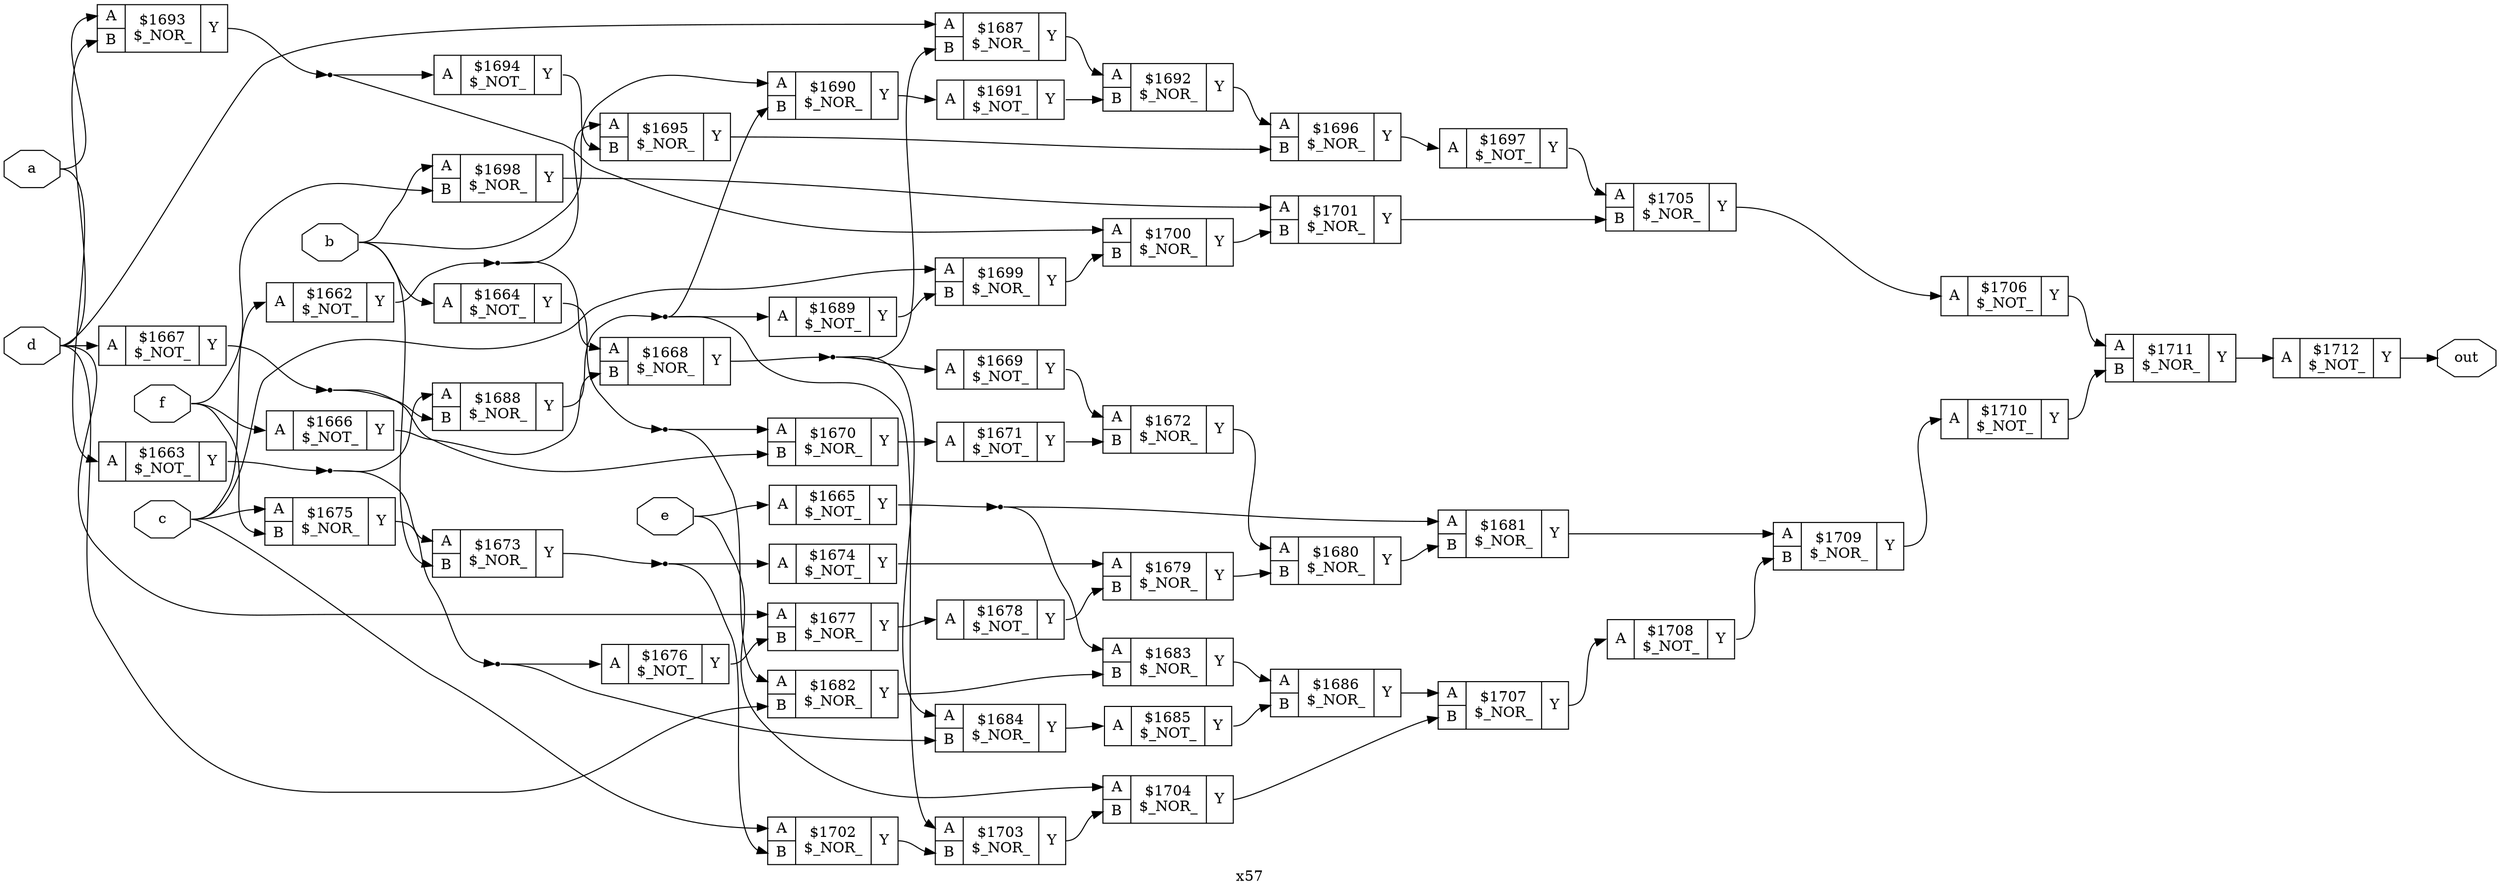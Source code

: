 digraph "x57" {
label="x57";
rankdir="LR";
remincross=true;
n51 [ shape=octagon, label="a", color="black", fontcolor="black" ];
n52 [ shape=octagon, label="b", color="black", fontcolor="black" ];
n53 [ shape=octagon, label="c", color="black", fontcolor="black" ];
n54 [ shape=octagon, label="d", color="black", fontcolor="black" ];
n55 [ shape=octagon, label="e", color="black", fontcolor="black" ];
n56 [ shape=octagon, label="f", color="black", fontcolor="black" ];
n57 [ shape=octagon, label="out", color="black", fontcolor="black" ];
c60 [ shape=record, label="{{<p58> A}|$1662\n$_NOT_|{<p59> Y}}" ];
c61 [ shape=record, label="{{<p58> A}|$1663\n$_NOT_|{<p59> Y}}" ];
c62 [ shape=record, label="{{<p58> A}|$1664\n$_NOT_|{<p59> Y}}" ];
c63 [ shape=record, label="{{<p58> A}|$1665\n$_NOT_|{<p59> Y}}" ];
c64 [ shape=record, label="{{<p58> A}|$1666\n$_NOT_|{<p59> Y}}" ];
c65 [ shape=record, label="{{<p58> A}|$1667\n$_NOT_|{<p59> Y}}" ];
c67 [ shape=record, label="{{<p58> A|<p66> B}|$1668\n$_NOR_|{<p59> Y}}" ];
c68 [ shape=record, label="{{<p58> A}|$1669\n$_NOT_|{<p59> Y}}" ];
c69 [ shape=record, label="{{<p58> A|<p66> B}|$1670\n$_NOR_|{<p59> Y}}" ];
c70 [ shape=record, label="{{<p58> A}|$1671\n$_NOT_|{<p59> Y}}" ];
c71 [ shape=record, label="{{<p58> A|<p66> B}|$1672\n$_NOR_|{<p59> Y}}" ];
c72 [ shape=record, label="{{<p58> A|<p66> B}|$1673\n$_NOR_|{<p59> Y}}" ];
c73 [ shape=record, label="{{<p58> A}|$1674\n$_NOT_|{<p59> Y}}" ];
c74 [ shape=record, label="{{<p58> A|<p66> B}|$1675\n$_NOR_|{<p59> Y}}" ];
c75 [ shape=record, label="{{<p58> A}|$1676\n$_NOT_|{<p59> Y}}" ];
c76 [ shape=record, label="{{<p58> A|<p66> B}|$1677\n$_NOR_|{<p59> Y}}" ];
c77 [ shape=record, label="{{<p58> A}|$1678\n$_NOT_|{<p59> Y}}" ];
c78 [ shape=record, label="{{<p58> A|<p66> B}|$1679\n$_NOR_|{<p59> Y}}" ];
c79 [ shape=record, label="{{<p58> A|<p66> B}|$1680\n$_NOR_|{<p59> Y}}" ];
c80 [ shape=record, label="{{<p58> A|<p66> B}|$1681\n$_NOR_|{<p59> Y}}" ];
c81 [ shape=record, label="{{<p58> A|<p66> B}|$1682\n$_NOR_|{<p59> Y}}" ];
c82 [ shape=record, label="{{<p58> A|<p66> B}|$1683\n$_NOR_|{<p59> Y}}" ];
c83 [ shape=record, label="{{<p58> A|<p66> B}|$1684\n$_NOR_|{<p59> Y}}" ];
c84 [ shape=record, label="{{<p58> A}|$1685\n$_NOT_|{<p59> Y}}" ];
c85 [ shape=record, label="{{<p58> A|<p66> B}|$1686\n$_NOR_|{<p59> Y}}" ];
c86 [ shape=record, label="{{<p58> A|<p66> B}|$1687\n$_NOR_|{<p59> Y}}" ];
c87 [ shape=record, label="{{<p58> A|<p66> B}|$1688\n$_NOR_|{<p59> Y}}" ];
c88 [ shape=record, label="{{<p58> A}|$1689\n$_NOT_|{<p59> Y}}" ];
c89 [ shape=record, label="{{<p58> A|<p66> B}|$1690\n$_NOR_|{<p59> Y}}" ];
c90 [ shape=record, label="{{<p58> A}|$1691\n$_NOT_|{<p59> Y}}" ];
c91 [ shape=record, label="{{<p58> A|<p66> B}|$1692\n$_NOR_|{<p59> Y}}" ];
c92 [ shape=record, label="{{<p58> A|<p66> B}|$1693\n$_NOR_|{<p59> Y}}" ];
c93 [ shape=record, label="{{<p58> A}|$1694\n$_NOT_|{<p59> Y}}" ];
c94 [ shape=record, label="{{<p58> A|<p66> B}|$1695\n$_NOR_|{<p59> Y}}" ];
c95 [ shape=record, label="{{<p58> A|<p66> B}|$1696\n$_NOR_|{<p59> Y}}" ];
c96 [ shape=record, label="{{<p58> A}|$1697\n$_NOT_|{<p59> Y}}" ];
c97 [ shape=record, label="{{<p58> A|<p66> B}|$1698\n$_NOR_|{<p59> Y}}" ];
c98 [ shape=record, label="{{<p58> A|<p66> B}|$1699\n$_NOR_|{<p59> Y}}" ];
c99 [ shape=record, label="{{<p58> A|<p66> B}|$1700\n$_NOR_|{<p59> Y}}" ];
c100 [ shape=record, label="{{<p58> A|<p66> B}|$1701\n$_NOR_|{<p59> Y}}" ];
c101 [ shape=record, label="{{<p58> A|<p66> B}|$1702\n$_NOR_|{<p59> Y}}" ];
c102 [ shape=record, label="{{<p58> A|<p66> B}|$1703\n$_NOR_|{<p59> Y}}" ];
c103 [ shape=record, label="{{<p58> A|<p66> B}|$1704\n$_NOR_|{<p59> Y}}" ];
c104 [ shape=record, label="{{<p58> A|<p66> B}|$1705\n$_NOR_|{<p59> Y}}" ];
c105 [ shape=record, label="{{<p58> A}|$1706\n$_NOT_|{<p59> Y}}" ];
c106 [ shape=record, label="{{<p58> A|<p66> B}|$1707\n$_NOR_|{<p59> Y}}" ];
c107 [ shape=record, label="{{<p58> A}|$1708\n$_NOT_|{<p59> Y}}" ];
c108 [ shape=record, label="{{<p58> A|<p66> B}|$1709\n$_NOR_|{<p59> Y}}" ];
c109 [ shape=record, label="{{<p58> A}|$1710\n$_NOT_|{<p59> Y}}" ];
c110 [ shape=record, label="{{<p58> A|<p66> B}|$1711\n$_NOR_|{<p59> Y}}" ];
c111 [ shape=record, label="{{<p58> A}|$1712\n$_NOT_|{<p59> Y}}" ];
n1 [ shape=point ];
c62:p59:e -> n1:w [color="black", label=""];
n1:e -> c69:p58:w [color="black", label=""];
n1:e -> c81:p58:w [color="black", label=""];
n10 [ shape=point ];
c72:p59:e -> n10:w [color="black", label=""];
n10:e -> c101:p66:w [color="black", label=""];
n10:e -> c73:p58:w [color="black", label=""];
c73:p59:e -> c78:p58:w [color="black", label=""];
n12 [ shape=point ];
c74:p59:e -> n12:w [color="black", label=""];
n12:e -> c75:p58:w [color="black", label=""];
n12:e -> c83:p66:w [color="black", label=""];
c75:p59:e -> c76:p66:w [color="black", label=""];
c76:p59:e -> c77:p58:w [color="black", label=""];
c77:p59:e -> c78:p66:w [color="black", label=""];
c78:p59:e -> c79:p66:w [color="black", label=""];
c79:p59:e -> c80:p66:w [color="black", label=""];
c80:p59:e -> c108:p58:w [color="black", label=""];
c81:p59:e -> c82:p66:w [color="black", label=""];
n2 [ shape=point ];
c63:p59:e -> n2:w [color="black", label=""];
n2:e -> c80:p58:w [color="black", label=""];
n2:e -> c82:p58:w [color="black", label=""];
c82:p59:e -> c85:p58:w [color="black", label=""];
c83:p59:e -> c84:p58:w [color="black", label=""];
c84:p59:e -> c85:p66:w [color="black", label=""];
c85:p59:e -> c106:p58:w [color="black", label=""];
c86:p59:e -> c91:p58:w [color="black", label=""];
n25 [ shape=point ];
c87:p59:e -> n25:w [color="black", label=""];
n25:e -> c102:p58:w [color="black", label=""];
n25:e -> c88:p58:w [color="black", label=""];
n25:e -> c89:p66:w [color="black", label=""];
c88:p59:e -> c98:p66:w [color="black", label=""];
c89:p59:e -> c90:p58:w [color="black", label=""];
c90:p59:e -> c91:p66:w [color="black", label=""];
c91:p59:e -> c95:p58:w [color="black", label=""];
c64:p59:e -> c67:p66:w [color="black", label=""];
n30 [ shape=point ];
c92:p59:e -> n30:w [color="black", label=""];
n30:e -> c93:p58:w [color="black", label=""];
n30:e -> c99:p58:w [color="black", label=""];
c93:p59:e -> c94:p66:w [color="black", label=""];
c94:p59:e -> c95:p66:w [color="black", label=""];
c95:p59:e -> c96:p58:w [color="black", label=""];
c96:p59:e -> c104:p58:w [color="black", label=""];
c97:p59:e -> c100:p58:w [color="black", label=""];
c98:p59:e -> c99:p66:w [color="black", label=""];
c99:p59:e -> c100:p66:w [color="black", label=""];
c100:p59:e -> c104:p66:w [color="black", label=""];
c101:p59:e -> c102:p66:w [color="black", label=""];
n4 [ shape=point ];
c65:p59:e -> n4:w [color="black", label=""];
n4:e -> c69:p66:w [color="black", label=""];
n4:e -> c87:p66:w [color="black", label=""];
c102:p59:e -> c103:p66:w [color="black", label=""];
c103:p59:e -> c106:p66:w [color="black", label=""];
c104:p59:e -> c105:p58:w [color="black", label=""];
c105:p59:e -> c110:p58:w [color="black", label=""];
c106:p59:e -> c107:p58:w [color="black", label=""];
c107:p59:e -> c108:p66:w [color="black", label=""];
c108:p59:e -> c109:p58:w [color="black", label=""];
c109:p59:e -> c110:p66:w [color="black", label=""];
c110:p59:e -> c111:p58:w [color="black", label=""];
n49 [ shape=point ];
c60:p59:e -> n49:w [color="black", label=""];
n49:e -> c67:p58:w [color="black", label=""];
n49:e -> c94:p58:w [color="black", label=""];
n5 [ shape=point ];
c67:p59:e -> n5:w [color="black", label=""];
n5:e -> c68:p58:w [color="black", label=""];
n5:e -> c83:p58:w [color="black", label=""];
n5:e -> c86:p66:w [color="black", label=""];
n50 [ shape=point ];
c61:p59:e -> n50:w [color="black", label=""];
n50:e -> c72:p58:w [color="black", label=""];
n50:e -> c87:p58:w [color="black", label=""];
n51:e -> c61:p58:w [color="black", label=""];
n51:e -> c92:p58:w [color="black", label=""];
n52:e -> c62:p58:w [color="black", label=""];
n52:e -> c72:p66:w [color="black", label=""];
n52:e -> c89:p58:w [color="black", label=""];
n52:e -> c97:p58:w [color="black", label=""];
n53:e -> c101:p58:w [color="black", label=""];
n53:e -> c60:p58:w [color="black", label=""];
n53:e -> c74:p58:w [color="black", label=""];
n53:e -> c98:p58:w [color="black", label=""];
n54:e -> c65:p58:w [color="black", label=""];
n54:e -> c76:p58:w [color="black", label=""];
n54:e -> c81:p66:w [color="black", label=""];
n54:e -> c86:p58:w [color="black", label=""];
n54:e -> c92:p66:w [color="black", label=""];
n55:e -> c103:p58:w [color="black", label=""];
n55:e -> c63:p58:w [color="black", label=""];
n56:e -> c64:p58:w [color="black", label=""];
n56:e -> c74:p66:w [color="black", label=""];
n56:e -> c97:p66:w [color="black", label=""];
c111:p59:e -> n57:w [color="black", label=""];
c68:p59:e -> c71:p58:w [color="black", label=""];
c69:p59:e -> c70:p58:w [color="black", label=""];
c70:p59:e -> c71:p66:w [color="black", label=""];
c71:p59:e -> c79:p58:w [color="black", label=""];
}
